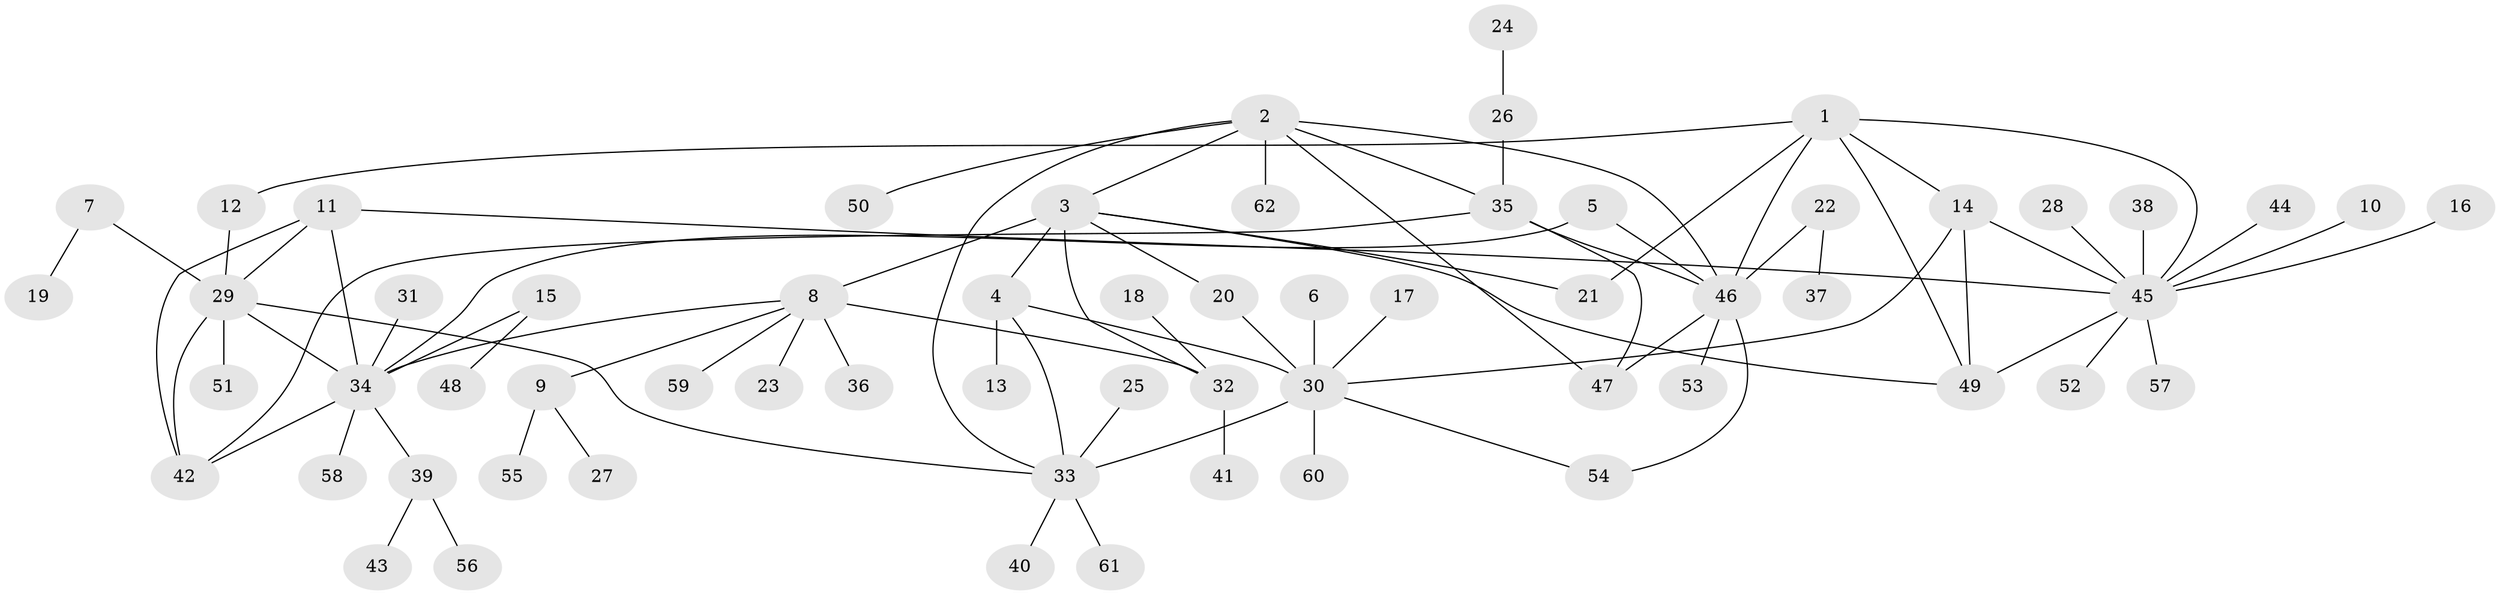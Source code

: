 // original degree distribution, {5: 0.056818181818181816, 6: 0.03409090909090909, 12: 0.011363636363636364, 10: 0.022727272727272728, 8: 0.011363636363636364, 7: 0.022727272727272728, 4: 0.022727272727272728, 9: 0.03409090909090909, 3: 0.056818181818181816, 2: 0.17045454545454544, 1: 0.5568181818181818}
// Generated by graph-tools (version 1.1) at 2025/37/03/04/25 23:37:43]
// undirected, 62 vertices, 83 edges
graph export_dot {
  node [color=gray90,style=filled];
  1;
  2;
  3;
  4;
  5;
  6;
  7;
  8;
  9;
  10;
  11;
  12;
  13;
  14;
  15;
  16;
  17;
  18;
  19;
  20;
  21;
  22;
  23;
  24;
  25;
  26;
  27;
  28;
  29;
  30;
  31;
  32;
  33;
  34;
  35;
  36;
  37;
  38;
  39;
  40;
  41;
  42;
  43;
  44;
  45;
  46;
  47;
  48;
  49;
  50;
  51;
  52;
  53;
  54;
  55;
  56;
  57;
  58;
  59;
  60;
  61;
  62;
  1 -- 12 [weight=1.0];
  1 -- 14 [weight=1.0];
  1 -- 21 [weight=1.0];
  1 -- 45 [weight=1.0];
  1 -- 46 [weight=1.0];
  1 -- 49 [weight=1.0];
  2 -- 3 [weight=1.0];
  2 -- 33 [weight=1.0];
  2 -- 35 [weight=1.0];
  2 -- 46 [weight=1.0];
  2 -- 47 [weight=1.0];
  2 -- 50 [weight=1.0];
  2 -- 62 [weight=1.0];
  3 -- 4 [weight=1.0];
  3 -- 8 [weight=2.0];
  3 -- 20 [weight=1.0];
  3 -- 21 [weight=1.0];
  3 -- 32 [weight=2.0];
  3 -- 49 [weight=1.0];
  4 -- 13 [weight=1.0];
  4 -- 30 [weight=2.0];
  4 -- 33 [weight=2.0];
  5 -- 34 [weight=1.0];
  5 -- 46 [weight=1.0];
  6 -- 30 [weight=1.0];
  7 -- 19 [weight=1.0];
  7 -- 29 [weight=1.0];
  8 -- 9 [weight=1.0];
  8 -- 23 [weight=1.0];
  8 -- 32 [weight=1.0];
  8 -- 34 [weight=1.0];
  8 -- 36 [weight=1.0];
  8 -- 59 [weight=1.0];
  9 -- 27 [weight=1.0];
  9 -- 55 [weight=1.0];
  10 -- 45 [weight=1.0];
  11 -- 29 [weight=1.0];
  11 -- 34 [weight=1.0];
  11 -- 42 [weight=1.0];
  11 -- 45 [weight=1.0];
  12 -- 29 [weight=1.0];
  14 -- 30 [weight=1.0];
  14 -- 45 [weight=1.0];
  14 -- 49 [weight=1.0];
  15 -- 34 [weight=1.0];
  15 -- 48 [weight=1.0];
  16 -- 45 [weight=1.0];
  17 -- 30 [weight=1.0];
  18 -- 32 [weight=1.0];
  20 -- 30 [weight=1.0];
  22 -- 37 [weight=1.0];
  22 -- 46 [weight=1.0];
  24 -- 26 [weight=1.0];
  25 -- 33 [weight=1.0];
  26 -- 35 [weight=1.0];
  28 -- 45 [weight=1.0];
  29 -- 33 [weight=1.0];
  29 -- 34 [weight=1.0];
  29 -- 42 [weight=1.0];
  29 -- 51 [weight=1.0];
  30 -- 33 [weight=1.0];
  30 -- 54 [weight=1.0];
  30 -- 60 [weight=1.0];
  31 -- 34 [weight=1.0];
  32 -- 41 [weight=1.0];
  33 -- 40 [weight=1.0];
  33 -- 61 [weight=1.0];
  34 -- 39 [weight=1.0];
  34 -- 42 [weight=1.0];
  34 -- 58 [weight=1.0];
  35 -- 42 [weight=1.0];
  35 -- 46 [weight=1.0];
  35 -- 47 [weight=1.0];
  38 -- 45 [weight=1.0];
  39 -- 43 [weight=1.0];
  39 -- 56 [weight=1.0];
  44 -- 45 [weight=1.0];
  45 -- 49 [weight=1.0];
  45 -- 52 [weight=1.0];
  45 -- 57 [weight=1.0];
  46 -- 47 [weight=1.0];
  46 -- 53 [weight=1.0];
  46 -- 54 [weight=1.0];
}
